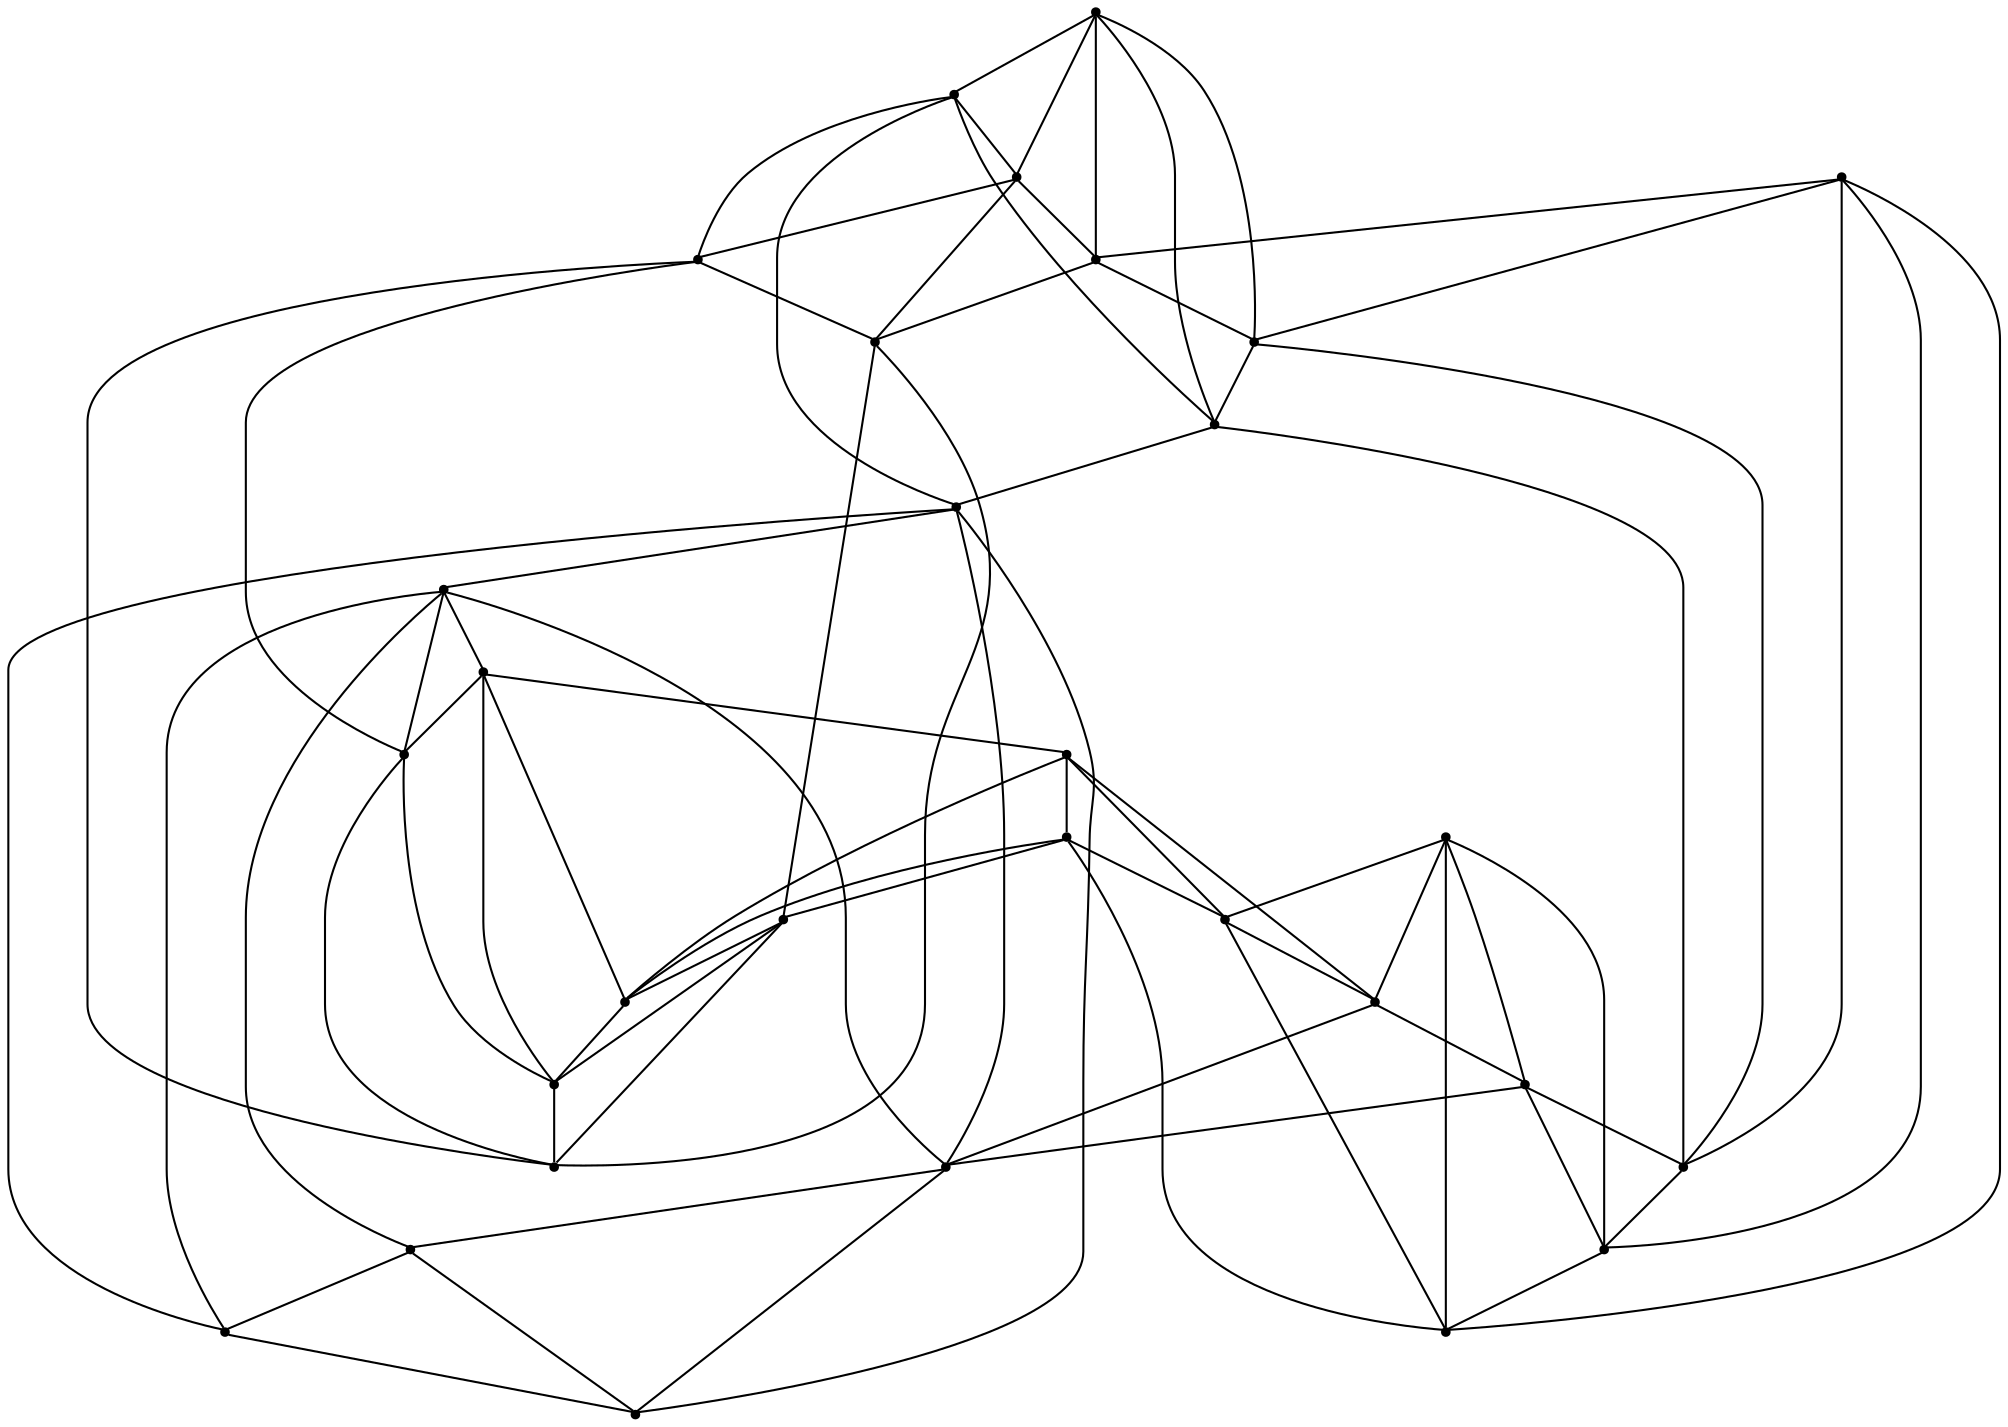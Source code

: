 graph {
  node [shape=point,comment="{\"directed\":false,\"doi\":\"10.1007/978-3-319-27261-0_17\",\"figure\":\"1 (1)\"}"]

  v0 [pos="903.555408545686,814.8161695484663"]
  v1 [pos="903.555408545686,311.9222830692597"]
  v2 [pos="802.9768452118999,345.4481023533748"]
  v3 [pos="870.0292419638965,412.4996137463279"]
  v4 [pos="836.5010087585318,378.97392163748975"]
  v5 [pos="836.5010087585317,446.02846934017555"]
  v6 [pos="836.5010087585317,714.2388388713981"]
  v7 [pos="769.4506786301104,378.97392163748964"]
  v8 [pos="769.4506786301102,446.02846934017555"]
  v9 [pos="668.8659154255986,546.6058000172436"]
  v10 [pos="702.3951978398552,479.5544157995672"]
  v11 [pos="668.8701122611666,378.97392163748964"]
  v12 [pos="568.28741568023,446.02846934017555"]
  v13 [pos="702.3983454665313,714.2388388713981"]
  v14 [pos="702.3983454665313,781.2871907535693"]
  v15 [pos="668.8701122611667,647.1841719418903"]
  v16 [pos="668.8701122611666,814.8161695484663"]
  v17 [pos="668.8701122611666,311.9222830692597"]
  v18 [pos="668.8701122611667,747.76046137138"]
  v19 [pos="635.3428646762763,479.5544157995672"]
  v20 [pos="635.3418154673842,714.2388388713981"]
  v21 [pos="635.3418154673842,781.2871907535693"]
  v22 [pos="534.7612490984404,345.4481023533748"]
  v23 [pos="568.28741568023,378.97392163748964"]
  v24 [pos="501.23610787988645,446.02846934017555"]
  v25 [pos="501.2361078798864,378.97392163748975"]
  v26 [pos="501.23610787988645,714.2388388713981"]
  v27 [pos="467.71095076422785,412.4996137463279"]
  v28 [pos="434.1847841824384,311.9222830692597"]
  v29 [pos="434.1847841824384,814.8161695484663"]

  v0 -- v1 [id="-1",pos="903.555408545686,814.8161695484663 903.555408545686,311.9222830692597 903.555408545686,311.9222830692597 903.555408545686,311.9222830692597"]
  v29 -- v28 [id="-2",pos="434.1847841824384,814.8161695484663 434.1847841824384,311.9222830692597 434.1847841824384,311.9222830692597 434.1847841824384,311.9222830692597"]
  v29 -- v27 [id="-3",pos="434.1847841824384,814.8161695484663 467.71095076422785,412.4996137463279 467.71095076422785,412.4996137463279 467.71095076422785,412.4996137463279"]
  v29 -- v26 [id="-4",pos="434.1847841824384,814.8161695484663 501.23610787988645,714.2388388713981 501.23610787988645,714.2388388713981 501.23610787988645,714.2388388713981"]
  v28 -- v22 [id="-5",pos="434.1847841824384,311.9222830692597 534.7612490984404,345.4481023533748 534.7612490984404,345.4481023533748 534.7612490984404,345.4481023533748"]
  v29 -- v21 [id="-6",pos="434.1847841824384,814.8161695484663 635.3418154673842,781.2871907535693 635.3418154673842,781.2871907535693 635.3418154673842,781.2871907535693"]
  v29 -- v16 [id="-7",pos="434.1847841824384,814.8161695484663 668.8701122611666,814.8161695484663 668.8701122611666,814.8161695484663 668.8701122611666,814.8161695484663"]
  v28 -- v17 [id="-8",pos="434.1847841824384,311.9222830692597 668.8701122611666,311.9222830692597 668.8701122611666,311.9222830692597 668.8701122611666,311.9222830692597"]
  v27 -- v28 [id="-9",pos="467.71095076422785,412.4996137463279 434.1847841824384,311.9222830692597 434.1847841824384,311.9222830692597 434.1847841824384,311.9222830692597"]
  v24 -- v27 [id="-10",pos="501.23610787988645,446.02846934017555 467.71095076422785,412.4996137463279 467.71095076422785,412.4996137463279 467.71095076422785,412.4996137463279"]
  v25 -- v27 [id="-11",pos="501.2361078798864,378.97392163748975 467.71095076422785,412.4996137463279 467.71095076422785,412.4996137463279 467.71095076422785,412.4996137463279"]
  v25 -- v28 [id="-12",pos="501.2361078798864,378.97392163748975 434.1847841824384,311.9222830692597 434.1847841824384,311.9222830692597 434.1847841824384,311.9222830692597"]
  v26 -- v27 [id="-13",pos="501.23610787988645,714.2388388713981 467.71095076422785,412.4996137463279 467.71095076422785,412.4996137463279 467.71095076422785,412.4996137463279"]
  v24 -- v26 [id="-14",pos="501.23610787988645,446.02846934017555 501.23610787988645,714.2388388713981 501.23610787988645,714.2388388713981 501.23610787988645,714.2388388713981"]
  v25 -- v24 [id="-15",pos="501.2361078798864,378.97392163748975 501.23610787988645,446.02846934017555 501.23610787988645,446.02846934017555 501.23610787988645,446.02846934017555"]
  v25 -- v22 [id="-16",pos="501.2361078798864,378.97392163748975 534.7612490984404,345.4481023533748 534.7612490984404,345.4481023533748 534.7612490984404,345.4481023533748"]
  v26 -- v21 [id="-17",pos="501.23610787988645,714.2388388713981 635.3418154673842,781.2871907535693 635.3418154673842,781.2871907535693 635.3418154673842,781.2871907535693"]
  v26 -- v20 [id="-18",pos="501.23610787988645,714.2388388713981 635.3418154673842,714.2388388713981 635.3418154673842,714.2388388713981 635.3418154673842,714.2388388713981"]
  v24 -- v12 [id="-19",pos="501.23610787988645,446.02846934017555 568.28741568023,446.02846934017555 568.28741568023,446.02846934017555 568.28741568023,446.02846934017555"]
  v25 -- v23 [id="-20",pos="501.2361078798864,378.97392163748975 568.28741568023,378.97392163748964 568.28741568023,378.97392163748964 568.28741568023,378.97392163748964"]
  v22 -- v23 [id="-21",pos="534.7612490984404,345.4481023533748 568.28741568023,378.97392163748964 568.28741568023,378.97392163748964 568.28741568023,378.97392163748964"]
  v23 -- v24 [id="-22",pos="568.28741568023,378.97392163748964 501.23610787988645,446.02846934017555 501.23610787988645,446.02846934017555 501.23610787988645,446.02846934017555"]
  v23 -- v12 [id="-26",pos="568.28741568023,378.97392163748964 568.28741568023,446.02846934017555 568.28741568023,446.02846934017555 568.28741568023,446.02846934017555"]
  v12 -- v15 [id="-29",pos="568.28741568023,446.02846934017555 668.8701122611667,647.1841719418903 668.8701122611667,647.1841719418903 668.8701122611667,647.1841719418903"]
  v12 -- v19 [id="-30",pos="568.28741568023,446.02846934017555 635.3428646762763,479.5544157995672 635.3428646762763,479.5544157995672 635.3428646762763,479.5544157995672"]
  v12 -- v10 [id="-31",pos="568.28741568023,446.02846934017555 702.3951978398552,479.5544157995672 702.3951978398552,479.5544157995672 702.3951978398552,479.5544157995672"]
  v23 -- v11 [id="-32",pos="568.28741568023,378.97392163748964 668.8701122611666,378.97392163748964 668.8701122611666,378.97392163748964 668.8701122611666,378.97392163748964"]
  v21 -- v20 [id="-33",pos="635.3418154673842,781.2871907535693 635.3418154673842,714.2388388713981 635.3418154673842,714.2388388713981 635.3418154673842,714.2388388713981"]
  v19 -- v10 [id="-34",pos="635.3428646762763,479.5544157995672 702.3951978398552,479.5544157995672 702.3951978398552,479.5544157995672 702.3951978398552,479.5544157995672"]
  v20 -- v15 [id="-35",pos="635.3418154673842,714.2388388713981 668.8701122611667,647.1841719418903 668.8701122611667,647.1841719418903 668.8701122611667,647.1841719418903"]
  v20 -- v13 [id="-36",pos="635.3418154673842,714.2388388713981 702.3983454665313,714.2388388713981 702.3983454665313,714.2388388713981 702.3983454665313,714.2388388713981"]
  v11 -- v22 [id="-37",pos="668.8701122611666,378.97392163748964 534.7612490984404,345.4481023533748 534.7612490984404,345.4481023533748 534.7612490984404,345.4481023533748"]
  v17 -- v22 [id="-38",pos="668.8701122611666,311.9222830692597 534.7612490984404,345.4481023533748 534.7612490984404,345.4481023533748 534.7612490984404,345.4481023533748"]
  v16 -- v21 [id="-39",pos="668.8701122611666,814.8161695484663 635.3418154673842,781.2871907535693 635.3418154673842,781.2871907535693 635.3418154673842,781.2871907535693"]
  v18 -- v21 [id="-40",pos="668.8701122611667,747.76046137138 635.3418154673842,781.2871907535693 635.3418154673842,781.2871907535693 635.3418154673842,781.2871907535693"]
  v18 -- v20 [id="-41",pos="668.8701122611667,747.76046137138 635.3418154673842,714.2388388713981 635.3418154673842,714.2388388713981 635.3418154673842,714.2388388713981"]
  v15 -- v19 [id="-46",pos="668.8701122611667,647.1841719418903 635.3428646762763,479.5544157995672 635.3428646762763,479.5544157995672 635.3428646762763,479.5544157995672"]
  v9 -- v19 [id="-50",pos="668.8659154255986,546.6058000172436 635.3428646762763,479.5544157995672 635.3428646762763,479.5544157995672 635.3428646762763,479.5544157995672"]
  v15 -- v9 [id="-51",pos="668.8701122611667,647.1841719418903 668.8659154255986,546.6058000172436 668.8659154255986,546.6058000172436 668.8659154255986,546.6058000172436"]
  v11 -- v17 [id="-52",pos="668.8701122611666,378.97392163748964 668.8701122611666,311.9222830692597 668.8701122611666,311.9222830692597 668.8701122611666,311.9222830692597"]
  v18 -- v16 [id="-53",pos="668.8701122611667,747.76046137138 668.8701122611666,814.8161695484663 668.8701122611666,814.8161695484663 668.8701122611666,814.8161695484663"]
  v15 -- v8 [id="-56",pos="668.8701122611667,647.1841719418903 769.4506786301102,446.02846934017555 769.4506786301102,446.02846934017555 769.4506786301102,446.02846934017555"]
  v18 -- v14 [id="-59",pos="668.8701122611667,747.76046137138 702.3983454665313,781.2871907535693 702.3983454665313,781.2871907535693 702.3983454665313,781.2871907535693"]
  v18 -- v13 [id="-60",pos="668.8701122611667,747.76046137138 702.3983454665313,714.2388388713981 702.3983454665313,714.2388388713981 702.3983454665313,714.2388388713981"]
  v11 -- v2 [id="-61",pos="668.8701122611666,378.97392163748964 802.9768452118999,345.4481023533748 802.9768452118999,345.4481023533748 802.9768452118999,345.4481023533748"]
  v17 -- v2 [id="-62",pos="668.8701122611666,311.9222830692597 802.9768452118999,345.4481023533748 802.9768452118999,345.4481023533748 802.9768452118999,345.4481023533748"]
  v16 -- v0 [id="-63",pos="668.8701122611666,814.8161695484663 903.555408545686,814.8161695484663 903.555408545686,814.8161695484663 903.555408545686,814.8161695484663"]
  v17 -- v1 [id="-64",pos="668.8701122611666,311.9222830692597 903.555408545686,311.9222830692597 903.555408545686,311.9222830692597 903.555408545686,311.9222830692597"]
  v14 -- v16 [id="-65",pos="702.3983454665313,781.2871907535693 668.8701122611666,814.8161695484663 668.8701122611666,814.8161695484663 668.8701122611666,814.8161695484663"]
  v13 -- v15 [id="-66",pos="702.3983454665313,714.2388388713981 668.8701122611667,647.1841719418903 668.8701122611667,647.1841719418903 668.8701122611667,647.1841719418903"]
  v10 -- v9 [id="-67",pos="702.3951978398552,479.5544157995672 668.8659154255986,546.6058000172436 668.8659154255986,546.6058000172436 668.8659154255986,546.6058000172436"]
  v13 -- v14 [id="-68",pos="702.3983454665313,714.2388388713981 702.3983454665313,781.2871907535693 702.3983454665313,781.2871907535693 702.3983454665313,781.2871907535693"]
  v14 -- v6 [id="-69",pos="702.3983454665313,781.2871907535693 836.5010087585317,714.2388388713981 836.5010087585317,714.2388388713981 836.5010087585317,714.2388388713981"]
  v14 -- v0 [id="-70",pos="702.3983454665313,781.2871907535693 903.555408545686,814.8161695484663 903.555408545686,814.8161695484663 903.555408545686,814.8161695484663"]
  v13 -- v6 [id="-71",pos="702.3983454665313,714.2388388713981 836.5010087585317,714.2388388713981 836.5010087585317,714.2388388713981 836.5010087585317,714.2388388713981"]
  v8 -- v12 [id="-72",pos="769.4506786301102,446.02846934017555 568.28741568023,446.02846934017555 568.28741568023,446.02846934017555 568.28741568023,446.02846934017555"]
  v7 -- v11 [id="-73",pos="769.4506786301104,378.97392163748964 668.8701122611666,378.97392163748964 668.8701122611666,378.97392163748964 668.8701122611666,378.97392163748964"]
  v8 -- v10 [id="-74",pos="769.4506786301102,446.02846934017555 702.3951978398552,479.5544157995672 702.3951978398552,479.5544157995672 702.3951978398552,479.5544157995672"]
  v8 -- v9 [id="-75",pos="769.4506786301102,446.02846934017555 668.8659154255986,546.6058000172436 668.8659154255986,546.6058000172436 668.8659154255986,546.6058000172436"]
  v8 -- v7 [id="-81",pos="769.4506786301102,446.02846934017555 769.4506786301104,378.97392163748964 769.4506786301104,378.97392163748964 769.4506786301104,378.97392163748964"]
  v7 -- v5 [id="-82",pos="769.4506786301104,378.97392163748964 836.5010087585317,446.02846934017555 836.5010087585317,446.02846934017555 836.5010087585317,446.02846934017555"]
  v7 -- v2 [id="-83",pos="769.4506786301104,378.97392163748964 802.9768452118999,345.4481023533748 802.9768452118999,345.4481023533748 802.9768452118999,345.4481023533748"]
  v8 -- v5 [id="-84",pos="769.4506786301102,446.02846934017555 836.5010087585317,446.02846934017555 836.5010087585317,446.02846934017555 836.5010087585317,446.02846934017555"]
  v7 -- v4 [id="-85",pos="769.4506786301104,378.97392163748964 836.5010087585318,378.97392163748975 836.5010087585318,378.97392163748975 836.5010087585318,378.97392163748975"]
  v2 -- v4 [id="-86",pos="802.9768452118999,345.4481023533748 836.5010087585318,378.97392163748975 836.5010087585318,378.97392163748975 836.5010087585318,378.97392163748975"]
  v6 -- v5 [id="-87",pos="836.5010087585317,714.2388388713981 836.5010087585317,446.02846934017555 836.5010087585317,446.02846934017555 836.5010087585317,446.02846934017555"]
  v5 -- v4 [id="-88",pos="836.5010087585317,446.02846934017555 836.5010087585318,378.97392163748975 836.5010087585318,378.97392163748975 836.5010087585318,378.97392163748975"]
  v6 -- v3 [id="-89",pos="836.5010087585317,714.2388388713981 870.0292419638965,412.4996137463279 870.0292419638965,412.4996137463279 870.0292419638965,412.4996137463279"]
  v6 -- v0 [id="-90",pos="836.5010087585317,714.2388388713981 903.555408545686,814.8161695484663 903.555408545686,814.8161695484663 903.555408545686,814.8161695484663"]
  v5 -- v3 [id="-91",pos="836.5010087585317,446.02846934017555 870.0292419638965,412.4996137463279 870.0292419638965,412.4996137463279 870.0292419638965,412.4996137463279"]
  v4 -- v3 [id="-92",pos="836.5010087585318,378.97392163748975 870.0292419638965,412.4996137463279 870.0292419638965,412.4996137463279 870.0292419638965,412.4996137463279"]
  v4 -- v1 [id="-93",pos="836.5010087585318,378.97392163748975 903.555408545686,311.9222830692597 903.555408545686,311.9222830692597 903.555408545686,311.9222830692597"]
  v3 -- v0 [id="-94",pos="870.0292419638965,412.4996137463279 903.555408545686,814.8161695484663 903.555408545686,814.8161695484663 903.555408545686,814.8161695484663"]
  v3 -- v1 [id="-95",pos="870.0292419638965,412.4996137463279 903.555408545686,311.9222830692597 903.555408545686,311.9222830692597 903.555408545686,311.9222830692597"]
  v1 -- v2 [id="-96",pos="903.555408545686,311.9222830692597 802.9768452118999,345.4481023533748 802.9768452118999,345.4481023533748 802.9768452118999,345.4481023533748"]
}